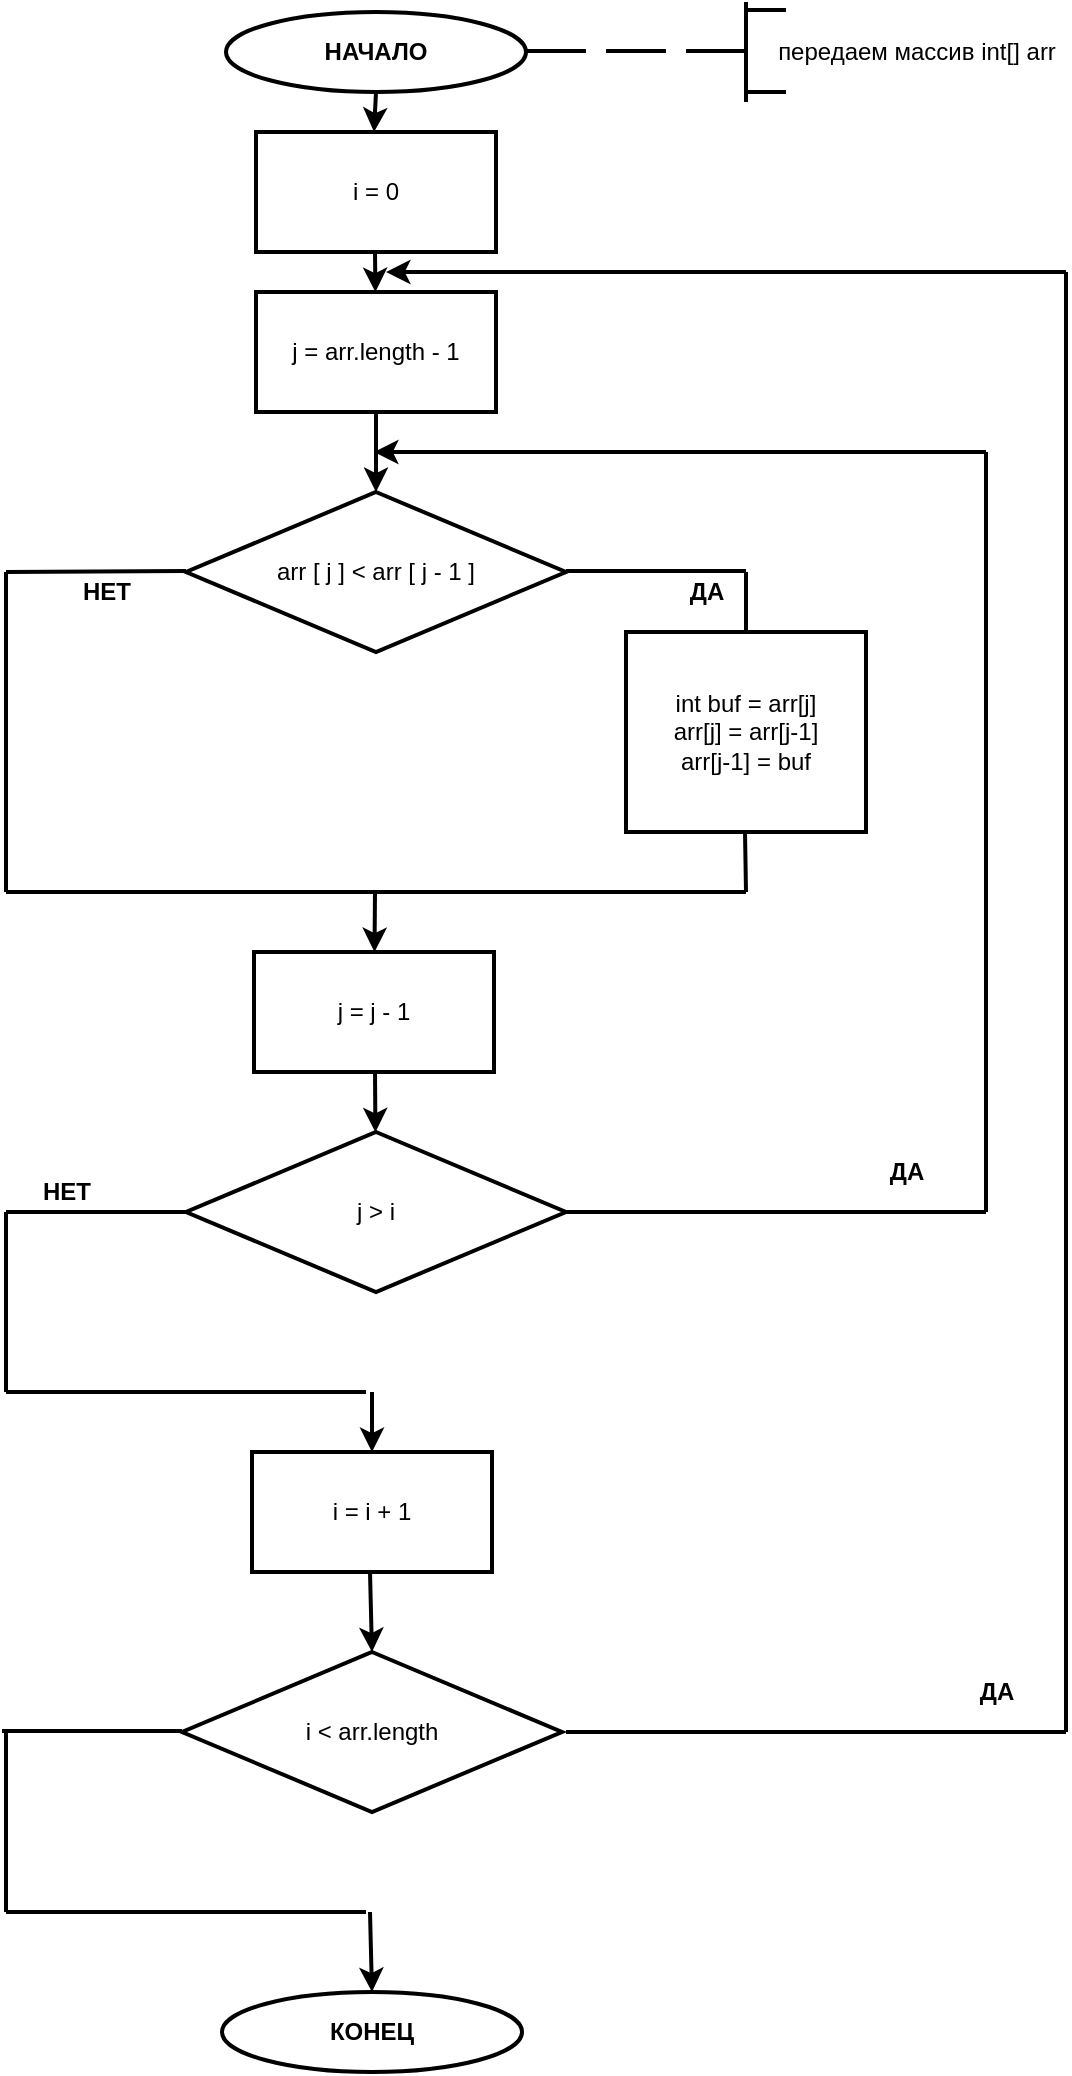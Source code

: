 <mxfile version="15.9.6" type="device"><diagram id="3pyaLwGveWF8Xb7TMJR5" name="Page-1"><mxGraphModel dx="3472" dy="1800" grid="1" gridSize="10" guides="1" tooltips="1" connect="1" arrows="1" fold="1" page="1" pageScale="1" pageWidth="827" pageHeight="1169" math="0" shadow="0"><root><mxCell id="0"/><mxCell id="1" parent="0"/><mxCell id="T6x9Ac9lFpfHwJKhrGB--4" value="" style="endArrow=classic;html=1;rounded=0;strokeWidth=2;exitX=0.5;exitY=1;exitDx=0;exitDy=0;" edge="1" parent="1" source="T6x9Ac9lFpfHwJKhrGB--5"><mxGeometry width="50" height="50" relative="1" as="geometry"><mxPoint x="480" y="170" as="sourcePoint"/><mxPoint x="414" y="100" as="targetPoint"/></mxGeometry></mxCell><mxCell id="T6x9Ac9lFpfHwJKhrGB--5" value="&lt;b&gt;НАЧАЛО&lt;/b&gt;" style="ellipse;whiteSpace=wrap;html=1;strokeWidth=2;" vertex="1" parent="1"><mxGeometry x="340" y="40" width="150" height="40" as="geometry"/></mxCell><mxCell id="T6x9Ac9lFpfHwJKhrGB--7" value="" style="endArrow=none;html=1;rounded=0;strokeWidth=2;" edge="1" parent="1"><mxGeometry width="50" height="50" relative="1" as="geometry"><mxPoint x="490" y="59.5" as="sourcePoint"/><mxPoint x="520" y="59.5" as="targetPoint"/></mxGeometry></mxCell><mxCell id="T6x9Ac9lFpfHwJKhrGB--8" value="" style="endArrow=none;html=1;rounded=0;strokeWidth=2;" edge="1" parent="1"><mxGeometry width="50" height="50" relative="1" as="geometry"><mxPoint x="570" y="59.5" as="sourcePoint"/><mxPoint x="600" y="59.5" as="targetPoint"/></mxGeometry></mxCell><mxCell id="T6x9Ac9lFpfHwJKhrGB--9" value="" style="endArrow=none;html=1;rounded=0;strokeWidth=2;" edge="1" parent="1"><mxGeometry width="50" height="50" relative="1" as="geometry"><mxPoint x="530" y="59.5" as="sourcePoint"/><mxPoint x="560" y="59.5" as="targetPoint"/></mxGeometry></mxCell><mxCell id="T6x9Ac9lFpfHwJKhrGB--10" value="" style="endArrow=none;html=1;rounded=0;strokeWidth=2;" edge="1" parent="1"><mxGeometry width="50" height="50" relative="1" as="geometry"><mxPoint x="600" y="85" as="sourcePoint"/><mxPoint x="600" y="35" as="targetPoint"/></mxGeometry></mxCell><mxCell id="T6x9Ac9lFpfHwJKhrGB--11" value="" style="endArrow=none;html=1;rounded=0;strokeWidth=2;" edge="1" parent="1"><mxGeometry width="50" height="50" relative="1" as="geometry"><mxPoint x="600" y="39" as="sourcePoint"/><mxPoint x="620" y="39" as="targetPoint"/></mxGeometry></mxCell><mxCell id="T6x9Ac9lFpfHwJKhrGB--12" value="" style="endArrow=none;html=1;rounded=0;strokeWidth=2;" edge="1" parent="1"><mxGeometry width="50" height="50" relative="1" as="geometry"><mxPoint x="600" y="80" as="sourcePoint"/><mxPoint x="620" y="80" as="targetPoint"/></mxGeometry></mxCell><mxCell id="T6x9Ac9lFpfHwJKhrGB--13" value="передаем массив int[] arr" style="text;html=1;align=center;verticalAlign=middle;resizable=0;points=[];autosize=1;strokeColor=none;fillColor=none;" vertex="1" parent="1"><mxGeometry x="610" y="50" width="150" height="20" as="geometry"/></mxCell><mxCell id="T6x9Ac9lFpfHwJKhrGB--14" value="i = 0" style="rounded=0;whiteSpace=wrap;html=1;strokeWidth=2;" vertex="1" parent="1"><mxGeometry x="355" y="100" width="120" height="60" as="geometry"/></mxCell><mxCell id="T6x9Ac9lFpfHwJKhrGB--15" value="" style="endArrow=classic;html=1;rounded=0;strokeWidth=2;" edge="1" parent="1" target="T6x9Ac9lFpfHwJKhrGB--16"><mxGeometry width="50" height="50" relative="1" as="geometry"><mxPoint x="414.5" y="160" as="sourcePoint"/><mxPoint x="414.5" y="200" as="targetPoint"/></mxGeometry></mxCell><mxCell id="T6x9Ac9lFpfHwJKhrGB--16" value="j = arr.length - 1" style="rounded=0;whiteSpace=wrap;html=1;strokeWidth=2;" vertex="1" parent="1"><mxGeometry x="355" y="180" width="120" height="60" as="geometry"/></mxCell><mxCell id="T6x9Ac9lFpfHwJKhrGB--17" value="" style="endArrow=classic;html=1;rounded=0;strokeWidth=2;exitX=0.5;exitY=1;exitDx=0;exitDy=0;" edge="1" parent="1" source="T6x9Ac9lFpfHwJKhrGB--16" target="T6x9Ac9lFpfHwJKhrGB--18"><mxGeometry width="50" height="50" relative="1" as="geometry"><mxPoint x="390" y="250" as="sourcePoint"/><mxPoint x="415" y="290" as="targetPoint"/></mxGeometry></mxCell><mxCell id="T6x9Ac9lFpfHwJKhrGB--18" value="arr [ j ] &amp;lt; arr [ j - 1 ]" style="rhombus;whiteSpace=wrap;html=1;strokeWidth=2;" vertex="1" parent="1"><mxGeometry x="320" y="280" width="190" height="80" as="geometry"/></mxCell><mxCell id="T6x9Ac9lFpfHwJKhrGB--20" value="" style="endArrow=none;html=1;rounded=0;strokeWidth=2;" edge="1" parent="1"><mxGeometry width="50" height="50" relative="1" as="geometry"><mxPoint x="510" y="319.5" as="sourcePoint"/><mxPoint x="600" y="319.5" as="targetPoint"/></mxGeometry></mxCell><mxCell id="T6x9Ac9lFpfHwJKhrGB--21" value="" style="endArrow=none;html=1;rounded=0;strokeWidth=2;" edge="1" parent="1" target="T6x9Ac9lFpfHwJKhrGB--22"><mxGeometry width="50" height="50" relative="1" as="geometry"><mxPoint x="600" y="320" as="sourcePoint"/><mxPoint x="600" y="370" as="targetPoint"/></mxGeometry></mxCell><mxCell id="T6x9Ac9lFpfHwJKhrGB--22" value="int buf = arr[j]&lt;br&gt;arr[j] = arr[j-1]&lt;br&gt;arr[j-1] = buf" style="rounded=0;whiteSpace=wrap;html=1;strokeWidth=2;" vertex="1" parent="1"><mxGeometry x="540" y="350" width="120" height="100" as="geometry"/></mxCell><mxCell id="T6x9Ac9lFpfHwJKhrGB--23" value="" style="endArrow=none;html=1;rounded=0;strokeWidth=2;" edge="1" parent="1"><mxGeometry width="50" height="50" relative="1" as="geometry"><mxPoint x="230" y="320" as="sourcePoint"/><mxPoint x="320" y="319.5" as="targetPoint"/></mxGeometry></mxCell><mxCell id="T6x9Ac9lFpfHwJKhrGB--24" value="" style="endArrow=none;html=1;rounded=0;strokeWidth=2;" edge="1" parent="1"><mxGeometry width="50" height="50" relative="1" as="geometry"><mxPoint x="230" y="480" as="sourcePoint"/><mxPoint x="230" y="320" as="targetPoint"/></mxGeometry></mxCell><mxCell id="T6x9Ac9lFpfHwJKhrGB--25" value="" style="endArrow=none;html=1;rounded=0;strokeWidth=2;" edge="1" parent="1"><mxGeometry width="50" height="50" relative="1" as="geometry"><mxPoint x="230" y="480" as="sourcePoint"/><mxPoint x="600" y="480" as="targetPoint"/></mxGeometry></mxCell><mxCell id="T6x9Ac9lFpfHwJKhrGB--26" value="" style="endArrow=none;html=1;rounded=0;strokeWidth=2;" edge="1" parent="1"><mxGeometry width="50" height="50" relative="1" as="geometry"><mxPoint x="600" y="480" as="sourcePoint"/><mxPoint x="599.5" y="450" as="targetPoint"/></mxGeometry></mxCell><mxCell id="T6x9Ac9lFpfHwJKhrGB--28" value="" style="endArrow=classic;html=1;rounded=0;strokeWidth=2;" edge="1" parent="1" target="T6x9Ac9lFpfHwJKhrGB--29"><mxGeometry width="50" height="50" relative="1" as="geometry"><mxPoint x="414.5" y="480" as="sourcePoint"/><mxPoint x="414.5" y="520" as="targetPoint"/></mxGeometry></mxCell><mxCell id="T6x9Ac9lFpfHwJKhrGB--29" value="j = j - 1" style="rounded=0;whiteSpace=wrap;html=1;strokeWidth=2;" vertex="1" parent="1"><mxGeometry x="354" y="510" width="120" height="60" as="geometry"/></mxCell><mxCell id="T6x9Ac9lFpfHwJKhrGB--30" value="" style="endArrow=classic;html=1;rounded=0;strokeWidth=2;" edge="1" parent="1" target="T6x9Ac9lFpfHwJKhrGB--31"><mxGeometry width="50" height="50" relative="1" as="geometry"><mxPoint x="414.5" y="570" as="sourcePoint"/><mxPoint x="415" y="600" as="targetPoint"/></mxGeometry></mxCell><mxCell id="T6x9Ac9lFpfHwJKhrGB--31" value="j &amp;gt; i" style="rhombus;whiteSpace=wrap;html=1;strokeWidth=2;" vertex="1" parent="1"><mxGeometry x="320" y="600" width="190" height="80" as="geometry"/></mxCell><mxCell id="T6x9Ac9lFpfHwJKhrGB--34" value="" style="endArrow=none;html=1;rounded=0;strokeWidth=2;" edge="1" parent="1"><mxGeometry width="50" height="50" relative="1" as="geometry"><mxPoint x="510" y="640" as="sourcePoint"/><mxPoint x="720" y="640" as="targetPoint"/></mxGeometry></mxCell><mxCell id="T6x9Ac9lFpfHwJKhrGB--35" value="" style="endArrow=none;html=1;rounded=0;strokeWidth=2;" edge="1" parent="1"><mxGeometry width="50" height="50" relative="1" as="geometry"><mxPoint x="720" y="640" as="sourcePoint"/><mxPoint x="720" y="260" as="targetPoint"/></mxGeometry></mxCell><mxCell id="T6x9Ac9lFpfHwJKhrGB--36" value="" style="endArrow=classic;html=1;rounded=0;strokeWidth=2;" edge="1" parent="1"><mxGeometry width="50" height="50" relative="1" as="geometry"><mxPoint x="720" y="260" as="sourcePoint"/><mxPoint x="414" y="260" as="targetPoint"/></mxGeometry></mxCell><mxCell id="T6x9Ac9lFpfHwJKhrGB--37" value="&lt;b&gt;ДА&lt;/b&gt;" style="text;html=1;align=center;verticalAlign=middle;resizable=0;points=[];autosize=1;strokeColor=none;fillColor=none;" vertex="1" parent="1"><mxGeometry x="665" y="610" width="30" height="20" as="geometry"/></mxCell><mxCell id="T6x9Ac9lFpfHwJKhrGB--38" value="&lt;b&gt;НЕТ&lt;/b&gt;" style="text;html=1;align=center;verticalAlign=middle;resizable=0;points=[];autosize=1;strokeColor=none;fillColor=none;" vertex="1" parent="1"><mxGeometry x="260" y="320" width="40" height="20" as="geometry"/></mxCell><mxCell id="T6x9Ac9lFpfHwJKhrGB--39" value="&lt;b&gt;ДА&lt;/b&gt;" style="text;html=1;align=center;verticalAlign=middle;resizable=0;points=[];autosize=1;strokeColor=none;fillColor=none;" vertex="1" parent="1"><mxGeometry x="565" y="320" width="30" height="20" as="geometry"/></mxCell><mxCell id="T6x9Ac9lFpfHwJKhrGB--40" value="" style="endArrow=none;html=1;rounded=0;strokeWidth=2;" edge="1" parent="1"><mxGeometry width="50" height="50" relative="1" as="geometry"><mxPoint x="230" y="640" as="sourcePoint"/><mxPoint x="320" y="640" as="targetPoint"/></mxGeometry></mxCell><mxCell id="T6x9Ac9lFpfHwJKhrGB--41" value="" style="endArrow=none;html=1;rounded=0;strokeWidth=2;" edge="1" parent="1"><mxGeometry width="50" height="50" relative="1" as="geometry"><mxPoint x="230" y="730" as="sourcePoint"/><mxPoint x="230" y="640" as="targetPoint"/></mxGeometry></mxCell><mxCell id="T6x9Ac9lFpfHwJKhrGB--42" value="" style="endArrow=none;html=1;rounded=0;strokeWidth=2;" edge="1" parent="1"><mxGeometry width="50" height="50" relative="1" as="geometry"><mxPoint x="230" y="730" as="sourcePoint"/><mxPoint x="410" y="730" as="targetPoint"/></mxGeometry></mxCell><mxCell id="T6x9Ac9lFpfHwJKhrGB--43" value="" style="endArrow=classic;html=1;rounded=0;strokeWidth=2;" edge="1" parent="1" target="T6x9Ac9lFpfHwJKhrGB--49"><mxGeometry width="50" height="50" relative="1" as="geometry"><mxPoint x="413" y="730" as="sourcePoint"/><mxPoint x="413" y="790" as="targetPoint"/></mxGeometry></mxCell><mxCell id="T6x9Ac9lFpfHwJKhrGB--45" value="" style="endArrow=classic;html=1;rounded=0;strokeWidth=2;" edge="1" parent="1"><mxGeometry width="50" height="50" relative="1" as="geometry"><mxPoint x="412" y="990" as="sourcePoint"/><mxPoint x="413.0" y="1030.002" as="targetPoint"/></mxGeometry></mxCell><mxCell id="T6x9Ac9lFpfHwJKhrGB--47" value="&lt;b&gt;КОНЕЦ&lt;/b&gt;" style="ellipse;whiteSpace=wrap;html=1;strokeWidth=2;" vertex="1" parent="1"><mxGeometry x="338" y="1030" width="150" height="40" as="geometry"/></mxCell><mxCell id="T6x9Ac9lFpfHwJKhrGB--48" value="&lt;b&gt;НЕТ&lt;/b&gt;" style="text;html=1;align=center;verticalAlign=middle;resizable=0;points=[];autosize=1;strokeColor=none;fillColor=none;" vertex="1" parent="1"><mxGeometry x="240" y="620" width="40" height="20" as="geometry"/></mxCell><mxCell id="T6x9Ac9lFpfHwJKhrGB--49" value="i = i + 1" style="rounded=0;whiteSpace=wrap;html=1;strokeWidth=2;" vertex="1" parent="1"><mxGeometry x="353" y="760" width="120" height="60" as="geometry"/></mxCell><mxCell id="T6x9Ac9lFpfHwJKhrGB--50" value="" style="endArrow=classic;html=1;rounded=0;strokeWidth=2;" edge="1" parent="1"><mxGeometry width="50" height="50" relative="1" as="geometry"><mxPoint x="412" y="820" as="sourcePoint"/><mxPoint x="413.0" y="860.002" as="targetPoint"/></mxGeometry></mxCell><mxCell id="T6x9Ac9lFpfHwJKhrGB--51" value="i &amp;lt; arr.length" style="rhombus;whiteSpace=wrap;html=1;strokeWidth=2;" vertex="1" parent="1"><mxGeometry x="318" y="860" width="190" height="80" as="geometry"/></mxCell><mxCell id="T6x9Ac9lFpfHwJKhrGB--52" value="" style="endArrow=none;html=1;rounded=0;strokeWidth=2;" edge="1" parent="1"><mxGeometry width="50" height="50" relative="1" as="geometry"><mxPoint x="510" y="900" as="sourcePoint"/><mxPoint x="760" y="900" as="targetPoint"/></mxGeometry></mxCell><mxCell id="T6x9Ac9lFpfHwJKhrGB--53" value="" style="endArrow=none;html=1;rounded=0;strokeWidth=2;" edge="1" parent="1"><mxGeometry width="50" height="50" relative="1" as="geometry"><mxPoint x="760" y="900" as="sourcePoint"/><mxPoint x="760" y="170" as="targetPoint"/></mxGeometry></mxCell><mxCell id="T6x9Ac9lFpfHwJKhrGB--54" value="" style="endArrow=none;html=1;rounded=0;strokeWidth=2;" edge="1" parent="1"><mxGeometry width="50" height="50" relative="1" as="geometry"><mxPoint x="660" y="170" as="sourcePoint"/><mxPoint x="760" y="170" as="targetPoint"/></mxGeometry></mxCell><mxCell id="T6x9Ac9lFpfHwJKhrGB--55" value="" style="endArrow=classic;html=1;rounded=0;strokeWidth=2;" edge="1" parent="1"><mxGeometry width="50" height="50" relative="1" as="geometry"><mxPoint x="660" y="170" as="sourcePoint"/><mxPoint x="420" y="170" as="targetPoint"/></mxGeometry></mxCell><mxCell id="T6x9Ac9lFpfHwJKhrGB--56" value="&lt;b&gt;ДА&lt;/b&gt;" style="text;html=1;align=center;verticalAlign=middle;resizable=0;points=[];autosize=1;strokeColor=none;fillColor=none;" vertex="1" parent="1"><mxGeometry x="710" y="870" width="30" height="20" as="geometry"/></mxCell><mxCell id="T6x9Ac9lFpfHwJKhrGB--57" value="" style="endArrow=none;html=1;rounded=0;strokeWidth=2;" edge="1" parent="1"><mxGeometry width="50" height="50" relative="1" as="geometry"><mxPoint x="228" y="899.5" as="sourcePoint"/><mxPoint x="318" y="899.5" as="targetPoint"/></mxGeometry></mxCell><mxCell id="T6x9Ac9lFpfHwJKhrGB--58" value="" style="endArrow=none;html=1;rounded=0;strokeWidth=2;" edge="1" parent="1"><mxGeometry width="50" height="50" relative="1" as="geometry"><mxPoint x="230" y="990" as="sourcePoint"/><mxPoint x="230" y="900" as="targetPoint"/></mxGeometry></mxCell><mxCell id="T6x9Ac9lFpfHwJKhrGB--59" value="" style="endArrow=none;html=1;rounded=0;strokeWidth=2;" edge="1" parent="1"><mxGeometry width="50" height="50" relative="1" as="geometry"><mxPoint x="230" y="990" as="sourcePoint"/><mxPoint x="410" y="990" as="targetPoint"/></mxGeometry></mxCell></root></mxGraphModel></diagram></mxfile>